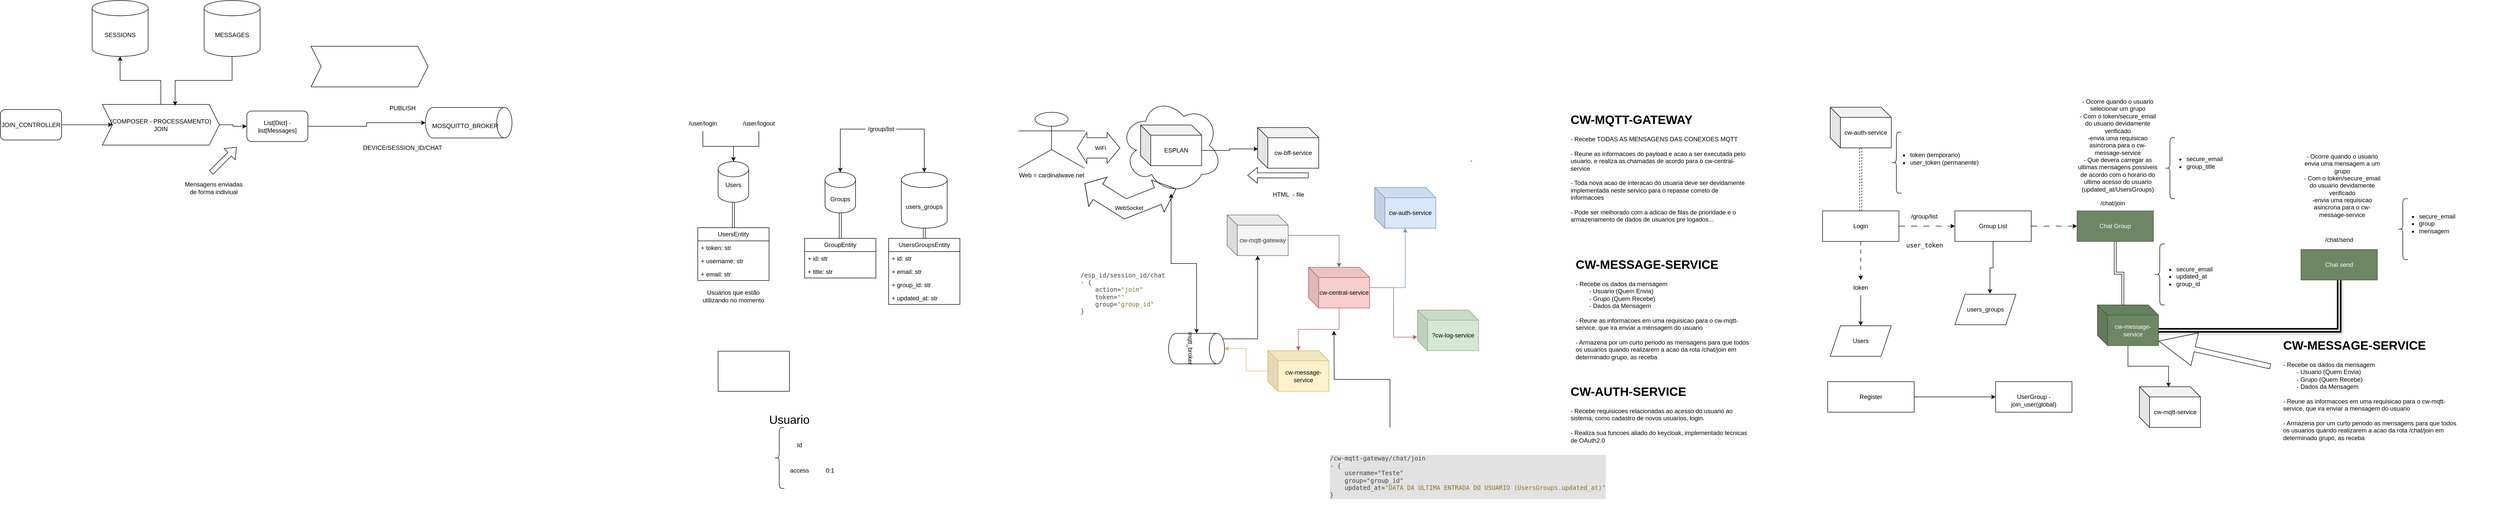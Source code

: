 <mxfile version="22.1.22" type="embed">
  <diagram name="Page-1" id="2X0-96u4QmUKPSBAWyLH">
    <mxGraphModel dx="3169" dy="335" grid="1" gridSize="10" guides="1" tooltips="1" connect="1" arrows="1" fold="1" page="1" pageScale="1" pageWidth="827" pageHeight="1169" math="0" shadow="0">
      <root>
        <mxCell id="0" />
        <mxCell id="1" parent="0" />
        <mxCell id="76" value="" style="ellipse;shape=cloud;whiteSpace=wrap;html=1;" parent="1" vertex="1">
          <mxGeometry x="1250" y="300" width="200" height="190" as="geometry" />
        </mxCell>
        <mxCell id="vWa0U6T1P3jZfGN8kKXu-6" style="edgeStyle=orthogonalEdgeStyle;rounded=0;orthogonalLoop=1;jettySize=auto;html=1;entryX=0.5;entryY=0;entryDx=0;entryDy=0;shape=link;" parent="1" source="vWa0U6T1P3jZfGN8kKXu-1" target="vWa0U6T1P3jZfGN8kKXu-2" edge="1">
          <mxGeometry relative="1" as="geometry" />
        </mxCell>
        <mxCell id="vWa0U6T1P3jZfGN8kKXu-1" value="Users&lt;div&gt;&lt;br&gt;&lt;/div&gt;" style="shape=cylinder3;whiteSpace=wrap;html=1;boundedLbl=1;backgroundOutline=1;size=15;" parent="1" vertex="1">
          <mxGeometry x="460" y="427" width="60" height="80" as="geometry" />
        </mxCell>
        <mxCell id="vWa0U6T1P3jZfGN8kKXu-2" value="UsersEntity" style="swimlane;fontStyle=0;childLayout=stackLayout;horizontal=1;startSize=26;fillColor=none;horizontalStack=0;resizeParent=1;resizeParentMax=0;resizeLast=0;collapsible=1;marginBottom=0;whiteSpace=wrap;html=1;" parent="1" vertex="1">
          <mxGeometry x="420" y="557" width="140" height="104" as="geometry" />
        </mxCell>
        <mxCell id="vWa0U6T1P3jZfGN8kKXu-3" value="+ token: str" style="text;strokeColor=none;fillColor=none;align=left;verticalAlign=top;spacingLeft=4;spacingRight=4;overflow=hidden;rotatable=0;points=[[0,0.5],[1,0.5]];portConstraint=eastwest;whiteSpace=wrap;html=1;" parent="vWa0U6T1P3jZfGN8kKXu-2" vertex="1">
          <mxGeometry y="26" width="140" height="26" as="geometry" />
        </mxCell>
        <mxCell id="vWa0U6T1P3jZfGN8kKXu-4" value="+ username: str" style="text;strokeColor=none;fillColor=none;align=left;verticalAlign=top;spacingLeft=4;spacingRight=4;overflow=hidden;rotatable=0;points=[[0,0.5],[1,0.5]];portConstraint=eastwest;whiteSpace=wrap;html=1;" parent="vWa0U6T1P3jZfGN8kKXu-2" vertex="1">
          <mxGeometry y="52" width="140" height="26" as="geometry" />
        </mxCell>
        <mxCell id="vWa0U6T1P3jZfGN8kKXu-5" value="+ email: str" style="text;strokeColor=none;fillColor=none;align=left;verticalAlign=top;spacingLeft=4;spacingRight=4;overflow=hidden;rotatable=0;points=[[0,0.5],[1,0.5]];portConstraint=eastwest;whiteSpace=wrap;html=1;" parent="vWa0U6T1P3jZfGN8kKXu-2" vertex="1">
          <mxGeometry y="78" width="140" height="26" as="geometry" />
        </mxCell>
        <mxCell id="vWa0U6T1P3jZfGN8kKXu-11" style="edgeStyle=orthogonalEdgeStyle;rounded=0;orthogonalLoop=1;jettySize=auto;html=1;entryX=0.5;entryY=0;entryDx=0;entryDy=0;shape=link;" parent="1" source="vWa0U6T1P3jZfGN8kKXu-12" target="vWa0U6T1P3jZfGN8kKXu-13" edge="1">
          <mxGeometry relative="1" as="geometry" />
        </mxCell>
        <mxCell id="vWa0U6T1P3jZfGN8kKXu-12" value="&lt;div&gt;Groups&lt;/div&gt;" style="shape=cylinder3;whiteSpace=wrap;html=1;boundedLbl=1;backgroundOutline=1;size=15;" parent="1" vertex="1">
          <mxGeometry x="670" y="448" width="60" height="80" as="geometry" />
        </mxCell>
        <mxCell id="vWa0U6T1P3jZfGN8kKXu-13" value="GroupEntity" style="swimlane;fontStyle=0;childLayout=stackLayout;horizontal=1;startSize=26;fillColor=none;horizontalStack=0;resizeParent=1;resizeParentMax=0;resizeLast=0;collapsible=1;marginBottom=0;whiteSpace=wrap;html=1;" parent="1" vertex="1">
          <mxGeometry x="630" y="578" width="140" height="78" as="geometry" />
        </mxCell>
        <mxCell id="vWa0U6T1P3jZfGN8kKXu-14" value="+ id: str" style="text;strokeColor=none;fillColor=none;align=left;verticalAlign=top;spacingLeft=4;spacingRight=4;overflow=hidden;rotatable=0;points=[[0,0.5],[1,0.5]];portConstraint=eastwest;whiteSpace=wrap;html=1;" parent="vWa0U6T1P3jZfGN8kKXu-13" vertex="1">
          <mxGeometry y="26" width="140" height="26" as="geometry" />
        </mxCell>
        <mxCell id="vWa0U6T1P3jZfGN8kKXu-15" value="+ title: str" style="text;strokeColor=none;fillColor=none;align=left;verticalAlign=top;spacingLeft=4;spacingRight=4;overflow=hidden;rotatable=0;points=[[0,0.5],[1,0.5]];portConstraint=eastwest;whiteSpace=wrap;html=1;" parent="vWa0U6T1P3jZfGN8kKXu-13" vertex="1">
          <mxGeometry y="52" width="140" height="26" as="geometry" />
        </mxCell>
        <mxCell id="vWa0U6T1P3jZfGN8kKXu-54" style="edgeStyle=orthogonalEdgeStyle;rounded=0;orthogonalLoop=1;jettySize=auto;html=1;dashed=1;dashPattern=12 12;" parent="1" source="vWa0U6T1P3jZfGN8kKXu-52" target="vWa0U6T1P3jZfGN8kKXu-53" edge="1">
          <mxGeometry relative="1" as="geometry">
            <Array as="points">
              <mxPoint x="2840" y="554" />
              <mxPoint x="2840" y="554" />
            </Array>
          </mxGeometry>
        </mxCell>
        <mxCell id="vWa0U6T1P3jZfGN8kKXu-60" style="edgeStyle=orthogonalEdgeStyle;rounded=0;orthogonalLoop=1;jettySize=auto;html=1;dashed=1;dashPattern=8 8;entryX=0.5;entryY=0;entryDx=0;entryDy=0;" parent="1" source="vWa0U6T1P3jZfGN8kKXu-52" target="vWa0U6T1P3jZfGN8kKXu-59" edge="1">
          <mxGeometry relative="1" as="geometry">
            <mxPoint x="2720" y="660" as="targetPoint" />
          </mxGeometry>
        </mxCell>
        <mxCell id="vWa0U6T1P3jZfGN8kKXu-67" style="edgeStyle=orthogonalEdgeStyle;rounded=0;orthogonalLoop=1;jettySize=auto;html=1;dashed=1;shape=link;" parent="1" source="vWa0U6T1P3jZfGN8kKXu-52" target="vWa0U6T1P3jZfGN8kKXu-66" edge="1">
          <mxGeometry relative="1" as="geometry" />
        </mxCell>
        <mxCell id="vWa0U6T1P3jZfGN8kKXu-52" value="Login" style="rounded=0;whiteSpace=wrap;html=1;" parent="1" vertex="1">
          <mxGeometry x="2630" y="524" width="150" height="60" as="geometry" />
        </mxCell>
        <mxCell id="vWa0U6T1P3jZfGN8kKXu-56" style="edgeStyle=orthogonalEdgeStyle;rounded=0;orthogonalLoop=1;jettySize=auto;html=1;dashed=1;dashPattern=12 12;" parent="1" source="vWa0U6T1P3jZfGN8kKXu-53" target="vWa0U6T1P3jZfGN8kKXu-55" edge="1">
          <mxGeometry relative="1" as="geometry" />
        </mxCell>
        <mxCell id="vWa0U6T1P3jZfGN8kKXu-53" value="Group List" style="rounded=0;whiteSpace=wrap;html=1;" parent="1" vertex="1">
          <mxGeometry x="2890" y="524" width="150" height="60" as="geometry" />
        </mxCell>
        <mxCell id="vWa0U6T1P3jZfGN8kKXu-55" value="Chat Group" style="rounded=0;whiteSpace=wrap;html=1;fillColor=#6d8764;fontColor=#ffffff;strokeColor=#3A5431;" parent="1" vertex="1">
          <mxGeometry x="3130" y="524" width="150" height="60" as="geometry" />
        </mxCell>
        <mxCell id="vWa0U6T1P3jZfGN8kKXu-88" style="edgeStyle=orthogonalEdgeStyle;rounded=0;orthogonalLoop=1;jettySize=auto;html=1;" parent="1" source="vWa0U6T1P3jZfGN8kKXu-59" target="vWa0U6T1P3jZfGN8kKXu-87" edge="1">
          <mxGeometry relative="1" as="geometry" />
        </mxCell>
        <mxCell id="vWa0U6T1P3jZfGN8kKXu-59" value="token" style="text;html=1;align=center;verticalAlign=middle;whiteSpace=wrap;rounded=0;" parent="1" vertex="1">
          <mxGeometry x="2665" y="660" width="80" height="30" as="geometry" />
        </mxCell>
        <mxCell id="vWa0U6T1P3jZfGN8kKXu-66" value="cw-auth-service" style="shape=cube;whiteSpace=wrap;html=1;boundedLbl=1;backgroundOutline=1;darkOpacity=0.05;darkOpacity2=0.1;" parent="1" vertex="1">
          <mxGeometry x="2645" y="320" width="120" height="80" as="geometry" />
        </mxCell>
        <mxCell id="vWa0U6T1P3jZfGN8kKXu-68" value="Usuários que estão utilizando no momento" style="text;html=1;align=center;verticalAlign=middle;whiteSpace=wrap;rounded=0;" parent="1" vertex="1">
          <mxGeometry x="420" y="677" width="140" height="30" as="geometry" />
        </mxCell>
        <mxCell id="vWa0U6T1P3jZfGN8kKXu-69" value="users_groups" style="shape=cylinder3;whiteSpace=wrap;html=1;boundedLbl=1;backgroundOutline=1;size=15;" parent="1" vertex="1">
          <mxGeometry x="820" y="448" width="90" height="110" as="geometry" />
        </mxCell>
        <mxCell id="vWa0U6T1P3jZfGN8kKXu-70" value="UsersGroupsEntity" style="swimlane;fontStyle=0;childLayout=stackLayout;horizontal=1;startSize=26;fillColor=none;horizontalStack=0;resizeParent=1;resizeParentMax=0;resizeLast=0;collapsible=1;marginBottom=0;whiteSpace=wrap;html=1;" parent="1" vertex="1">
          <mxGeometry x="795" y="578" width="140" height="130" as="geometry" />
        </mxCell>
        <mxCell id="vWa0U6T1P3jZfGN8kKXu-71" value="+ id: str" style="text;strokeColor=none;fillColor=none;align=left;verticalAlign=top;spacingLeft=4;spacingRight=4;overflow=hidden;rotatable=0;points=[[0,0.5],[1,0.5]];portConstraint=eastwest;whiteSpace=wrap;html=1;" parent="vWa0U6T1P3jZfGN8kKXu-70" vertex="1">
          <mxGeometry y="26" width="140" height="26" as="geometry" />
        </mxCell>
        <mxCell id="vWa0U6T1P3jZfGN8kKXu-72" value="+ email: str" style="text;strokeColor=none;fillColor=none;align=left;verticalAlign=top;spacingLeft=4;spacingRight=4;overflow=hidden;rotatable=0;points=[[0,0.5],[1,0.5]];portConstraint=eastwest;whiteSpace=wrap;html=1;" parent="vWa0U6T1P3jZfGN8kKXu-70" vertex="1">
          <mxGeometry y="52" width="140" height="26" as="geometry" />
        </mxCell>
        <mxCell id="vWa0U6T1P3jZfGN8kKXu-75" value="+ group_id: str" style="text;strokeColor=none;fillColor=none;align=left;verticalAlign=top;spacingLeft=4;spacingRight=4;overflow=hidden;rotatable=0;points=[[0,0.5],[1,0.5]];portConstraint=eastwest;whiteSpace=wrap;html=1;" parent="vWa0U6T1P3jZfGN8kKXu-70" vertex="1">
          <mxGeometry y="78" width="140" height="26" as="geometry" />
        </mxCell>
        <mxCell id="vWa0U6T1P3jZfGN8kKXu-76" value="+ updated_at: str" style="text;strokeColor=none;fillColor=none;align=left;verticalAlign=top;spacingLeft=4;spacingRight=4;overflow=hidden;rotatable=0;points=[[0,0.5],[1,0.5]];portConstraint=eastwest;whiteSpace=wrap;html=1;" parent="vWa0U6T1P3jZfGN8kKXu-70" vertex="1">
          <mxGeometry y="104" width="140" height="26" as="geometry" />
        </mxCell>
        <mxCell id="vWa0U6T1P3jZfGN8kKXu-73" style="edgeStyle=orthogonalEdgeStyle;rounded=0;orthogonalLoop=1;jettySize=auto;html=1;shape=link;" parent="1" source="vWa0U6T1P3jZfGN8kKXu-69" target="vWa0U6T1P3jZfGN8kKXu-70" edge="1">
          <mxGeometry relative="1" as="geometry">
            <mxPoint x="864.72" y="572" as="sourcePoint" />
            <mxPoint x="864.72" y="622" as="targetPoint" />
            <Array as="points" />
          </mxGeometry>
        </mxCell>
        <mxCell id="vWa0U6T1P3jZfGN8kKXu-79" style="edgeStyle=orthogonalEdgeStyle;rounded=0;orthogonalLoop=1;jettySize=auto;html=1;" parent="1" source="vWa0U6T1P3jZfGN8kKXu-77" target="vWa0U6T1P3jZfGN8kKXu-1" edge="1">
          <mxGeometry relative="1" as="geometry" />
        </mxCell>
        <mxCell id="vWa0U6T1P3jZfGN8kKXu-77" value="/user/login" style="text;html=1;align=center;verticalAlign=middle;whiteSpace=wrap;rounded=0;" parent="1" vertex="1">
          <mxGeometry x="400" y="337" width="60" height="30" as="geometry" />
        </mxCell>
        <mxCell id="vWa0U6T1P3jZfGN8kKXu-80" style="edgeStyle=orthogonalEdgeStyle;rounded=0;orthogonalLoop=1;jettySize=auto;html=1;" parent="1" source="vWa0U6T1P3jZfGN8kKXu-78" target="vWa0U6T1P3jZfGN8kKXu-1" edge="1">
          <mxGeometry relative="1" as="geometry" />
        </mxCell>
        <mxCell id="vWa0U6T1P3jZfGN8kKXu-78" value="/user/logout" style="text;html=1;align=center;verticalAlign=middle;whiteSpace=wrap;rounded=0;" parent="1" vertex="1">
          <mxGeometry x="510" y="337" width="60" height="30" as="geometry" />
        </mxCell>
        <mxCell id="vWa0U6T1P3jZfGN8kKXu-87" value="Users" style="shape=parallelogram;perimeter=parallelogramPerimeter;whiteSpace=wrap;html=1;fixedSize=1;" parent="1" vertex="1">
          <mxGeometry x="2645" y="750" width="120" height="60" as="geometry" />
        </mxCell>
        <mxCell id="vWa0U6T1P3jZfGN8kKXu-96" style="edgeStyle=orthogonalEdgeStyle;rounded=0;orthogonalLoop=1;jettySize=auto;html=1;strokeColor=none;startArrow=classic;startFill=1;endArrow=none;endFill=0;" parent="1" source="vWa0U6T1P3jZfGN8kKXu-89" target="vWa0U6T1P3jZfGN8kKXu-53" edge="1">
          <mxGeometry relative="1" as="geometry" />
        </mxCell>
        <mxCell id="vWa0U6T1P3jZfGN8kKXu-89" value="users_groups" style="shape=parallelogram;perimeter=parallelogramPerimeter;whiteSpace=wrap;html=1;fixedSize=1;" parent="1" vertex="1">
          <mxGeometry x="2890" y="688" width="120" height="60" as="geometry" />
        </mxCell>
        <mxCell id="37" style="edgeStyle=orthogonalEdgeStyle;rounded=0;orthogonalLoop=1;jettySize=auto;html=1;strokeColor=#000000;shape=link;shadow=1;strokeWidth=3;fillColor=#a20025;exitX=0;exitY=0;exitDx=120;exitDy=50;exitPerimeter=0;" parent="1" source="vWa0U6T1P3jZfGN8kKXu-94" target="35" edge="1">
          <mxGeometry relative="1" as="geometry">
            <mxPoint x="3510" y="749" as="sourcePoint" />
          </mxGeometry>
        </mxCell>
        <mxCell id="38" style="edgeStyle=orthogonalEdgeStyle;rounded=0;orthogonalLoop=1;jettySize=auto;html=1;entryX=0.477;entryY=0.007;entryDx=0;entryDy=0;entryPerimeter=0;" parent="1" source="vWa0U6T1P3jZfGN8kKXu-94" target="48" edge="1">
          <mxGeometry relative="1" as="geometry">
            <mxPoint x="3332.507" y="855" as="targetPoint" />
          </mxGeometry>
        </mxCell>
        <mxCell id="vWa0U6T1P3jZfGN8kKXu-94" value="cw-message-service" style="shape=cube;whiteSpace=wrap;html=1;boundedLbl=1;backgroundOutline=1;darkOpacity=0.05;darkOpacity2=0.1;fillColor=#6d8764;fontColor=#ffffff;strokeColor=#3A5431;" parent="1" vertex="1">
          <mxGeometry x="3170" y="709" width="120" height="80" as="geometry" />
        </mxCell>
        <mxCell id="vWa0U6T1P3jZfGN8kKXu-95" style="edgeStyle=orthogonalEdgeStyle;rounded=0;orthogonalLoop=1;jettySize=auto;html=1;entryX=0;entryY=0;entryDx=50.0;entryDy=0;entryPerimeter=0;shape=link;" parent="1" source="vWa0U6T1P3jZfGN8kKXu-55" target="vWa0U6T1P3jZfGN8kKXu-94" edge="1">
          <mxGeometry relative="1" as="geometry" />
        </mxCell>
        <mxCell id="vWa0U6T1P3jZfGN8kKXu-98" style="edgeStyle=orthogonalEdgeStyle;rounded=0;orthogonalLoop=1;jettySize=auto;html=1;entryX=0.574;entryY=-0.021;entryDx=0;entryDy=0;entryPerimeter=0;" parent="1" source="vWa0U6T1P3jZfGN8kKXu-53" target="vWa0U6T1P3jZfGN8kKXu-89" edge="1">
          <mxGeometry relative="1" as="geometry" />
        </mxCell>
        <mxCell id="vWa0U6T1P3jZfGN8kKXu-99" value="/group/list" style="text;html=1;align=center;verticalAlign=middle;whiteSpace=wrap;rounded=0;" parent="1" vertex="1">
          <mxGeometry x="2800" y="520" width="60" height="30" as="geometry" />
        </mxCell>
        <mxCell id="vWa0U6T1P3jZfGN8kKXu-100" value="/chat/join" style="text;html=1;align=center;verticalAlign=middle;whiteSpace=wrap;rounded=0;" parent="1" vertex="1">
          <mxGeometry x="3170" y="494" width="60" height="30" as="geometry" />
        </mxCell>
        <mxCell id="vWa0U6T1P3jZfGN8kKXu-104" style="edgeStyle=orthogonalEdgeStyle;rounded=0;orthogonalLoop=1;jettySize=auto;html=1;entryX=0.5;entryY=0;entryDx=0;entryDy=0;entryPerimeter=0;" parent="1" source="vWa0U6T1P3jZfGN8kKXu-105" target="vWa0U6T1P3jZfGN8kKXu-12" edge="1">
          <mxGeometry relative="1" as="geometry">
            <mxPoint x="780" y="428" as="targetPoint" />
          </mxGeometry>
        </mxCell>
        <mxCell id="vWa0U6T1P3jZfGN8kKXu-106" style="edgeStyle=orthogonalEdgeStyle;rounded=0;orthogonalLoop=1;jettySize=auto;html=1;" parent="1" source="vWa0U6T1P3jZfGN8kKXu-105" target="vWa0U6T1P3jZfGN8kKXu-69" edge="1">
          <mxGeometry relative="1" as="geometry" />
        </mxCell>
        <mxCell id="vWa0U6T1P3jZfGN8kKXu-105" value="/group/list" style="text;html=1;align=center;verticalAlign=middle;whiteSpace=wrap;rounded=0;" parent="1" vertex="1">
          <mxGeometry x="750" y="348" width="60" height="30" as="geometry" />
        </mxCell>
        <mxCell id="vWa0U6T1P3jZfGN8kKXu-110" value="" style="shape=curlyBracket;whiteSpace=wrap;html=1;rounded=1;labelPosition=left;verticalLabelPosition=middle;align=right;verticalAlign=middle;" parent="1" vertex="1">
          <mxGeometry x="2765" y="369" width="20" height="120" as="geometry" />
        </mxCell>
        <mxCell id="vWa0U6T1P3jZfGN8kKXu-111" value="&lt;ul&gt;&lt;li&gt;token (temporario)&lt;/li&gt;&lt;li&gt;user_token (permanente)&lt;/li&gt;&lt;/ul&gt;" style="text;strokeColor=none;fillColor=none;html=1;whiteSpace=wrap;verticalAlign=middle;overflow=hidden;" parent="1" vertex="1">
          <mxGeometry x="2760" y="380" width="200" height="81" as="geometry" />
        </mxCell>
        <mxCell id="vWa0U6T1P3jZfGN8kKXu-113" value="&lt;pre&gt;&lt;span style=&quot;font-weight: normal;&quot;&gt;&lt;font style=&quot;font-size: 12px;&quot;&gt;user_token&lt;/font&gt;&lt;/span&gt;&lt;/pre&gt;" style="text;strokeColor=none;fillColor=none;html=1;fontSize=24;fontStyle=1;verticalAlign=middle;align=center;rotation=0;" parent="1" vertex="1">
          <mxGeometry x="2770" y="566" width="120" height="44" as="geometry" />
        </mxCell>
        <mxCell id="32kXzzwJd7g3Jw-vZ3aj-2" style="edgeStyle=orthogonalEdgeStyle;rounded=0;orthogonalLoop=1;jettySize=auto;html=1;" parent="1" source="32kXzzwJd7g3Jw-vZ3aj-1" target="32kXzzwJd7g3Jw-vZ3aj-3" edge="1">
          <mxGeometry relative="1" as="geometry">
            <mxPoint x="2950" y="820" as="targetPoint" />
          </mxGeometry>
        </mxCell>
        <mxCell id="32kXzzwJd7g3Jw-vZ3aj-1" value="Register" style="rounded=0;whiteSpace=wrap;html=1;" parent="1" vertex="1">
          <mxGeometry x="2640" y="860" width="170" height="60" as="geometry" />
        </mxCell>
        <mxCell id="32kXzzwJd7g3Jw-vZ3aj-3" value="&lt;div&gt;&lt;br&gt;&lt;/div&gt;&lt;div&gt;UserGroup - join_user(global)&lt;/div&gt;" style="rounded=0;whiteSpace=wrap;html=1;" parent="1" vertex="1">
          <mxGeometry x="2970" y="860" width="150" height="60" as="geometry" />
        </mxCell>
        <mxCell id="26" value="" style="shape=curlyBracket;whiteSpace=wrap;html=1;rounded=1;labelPosition=left;verticalLabelPosition=middle;align=right;verticalAlign=middle;" parent="1" vertex="1">
          <mxGeometry x="3282.5" y="589" width="20" height="120" as="geometry" />
        </mxCell>
        <mxCell id="27" value="&lt;ul&gt;&lt;li&gt;secure_email&lt;/li&gt;&lt;li&gt;updated_at&lt;/li&gt;&lt;li&gt;group_id&lt;/li&gt;&lt;/ul&gt;" style="text;strokeColor=none;fillColor=none;html=1;whiteSpace=wrap;verticalAlign=middle;overflow=hidden;" parent="1" vertex="1">
          <mxGeometry x="3282.5" y="612" width="200" height="81" as="geometry" />
        </mxCell>
        <mxCell id="29" value="- Ocorre quando o usuario selecionar um grupo&lt;br&gt;- Com o token/secure_email do usuario devidamente verificado&lt;br&gt;-envia uma requisicao asincrona para o cw-message-service&lt;br&gt;- Que devera carregar as ultimas mensagens possiveis de acordo com o horario do ultimo acesso do usuario (updated_at/UsersGroups)" style="text;html=1;strokeColor=none;fillColor=none;align=center;verticalAlign=middle;whiteSpace=wrap;rounded=0;" parent="1" vertex="1">
          <mxGeometry x="3130" y="375" width="160" height="40" as="geometry" />
        </mxCell>
        <mxCell id="35" value="Chat send" style="rounded=0;whiteSpace=wrap;html=1;fillColor=#6d8764;fontColor=#ffffff;strokeColor=#3A5431;" parent="1" vertex="1">
          <mxGeometry x="3570" y="600" width="150" height="60" as="geometry" />
        </mxCell>
        <mxCell id="40" value="&lt;ul&gt;&lt;li&gt;secure_email&lt;/li&gt;&lt;li&gt;group_title&lt;/li&gt;&lt;/ul&gt;" style="text;strokeColor=none;fillColor=none;html=1;whiteSpace=wrap;verticalAlign=middle;overflow=hidden;" parent="1" vertex="1">
          <mxGeometry x="3302.5" y="388.5" width="200" height="81" as="geometry" />
        </mxCell>
        <mxCell id="41" value="" style="shape=curlyBracket;whiteSpace=wrap;html=1;rounded=1;labelPosition=left;verticalLabelPosition=middle;align=right;verticalAlign=middle;" parent="1" vertex="1">
          <mxGeometry x="3302.5" y="380" width="20" height="120" as="geometry" />
        </mxCell>
        <mxCell id="43" value="- Ocorre quando o usuario envia uma mensagem a um grupo&lt;br&gt;- Com o token/secure_email do usuario devidamente verificado&lt;br&gt;-envia uma requisicao asincrona para o cw-message-service&lt;br&gt;" style="text;html=1;strokeColor=none;fillColor=none;align=center;verticalAlign=middle;whiteSpace=wrap;rounded=0;" parent="1" vertex="1">
          <mxGeometry x="3571" y="454" width="160" height="40" as="geometry" />
        </mxCell>
        <mxCell id="44" value="/chat/send" style="text;html=1;align=center;verticalAlign=middle;whiteSpace=wrap;rounded=0;" parent="1" vertex="1">
          <mxGeometry x="3615" y="566" width="60" height="30" as="geometry" />
        </mxCell>
        <mxCell id="45" value="&lt;ul&gt;&lt;li&gt;secure_email&lt;/li&gt;&lt;li&gt;group&lt;/li&gt;&lt;li&gt;mensagem&lt;/li&gt;&lt;/ul&gt;" style="text;strokeColor=none;fillColor=none;html=1;whiteSpace=wrap;verticalAlign=middle;overflow=hidden;" parent="1" vertex="1">
          <mxGeometry x="3760" y="508.5" width="200" height="81" as="geometry" />
        </mxCell>
        <mxCell id="46" value="" style="shape=curlyBracket;whiteSpace=wrap;html=1;rounded=1;labelPosition=left;verticalLabelPosition=middle;align=right;verticalAlign=middle;" parent="1" vertex="1">
          <mxGeometry x="3760" y="500" width="20" height="120" as="geometry" />
        </mxCell>
        <mxCell id="48" value="cw-mqtt-service" style="shape=cube;whiteSpace=wrap;html=1;boundedLbl=1;backgroundOutline=1;darkOpacity=0.05;darkOpacity2=0.1;" parent="1" vertex="1">
          <mxGeometry x="3252.5" y="870" width="120" height="80" as="geometry" />
        </mxCell>
        <mxCell id="49" value="" style="shape=flexArrow;endArrow=classic;html=1;rounded=0;endWidth=54.783;endSize=23.826;" parent="1" edge="1">
          <mxGeometry width="50" height="50" relative="1" as="geometry">
            <mxPoint x="3510" y="830" as="sourcePoint" />
            <mxPoint x="3290" y="780" as="targetPoint" />
          </mxGeometry>
        </mxCell>
        <mxCell id="61" value="" style="shape=flexArrow;endArrow=classic;html=1;rounded=0;" parent="1" edge="1">
          <mxGeometry width="50" height="50" relative="1" as="geometry">
            <mxPoint x="1620" y="454.13" as="sourcePoint" />
            <mxPoint x="1500" y="454" as="targetPoint" />
          </mxGeometry>
        </mxCell>
        <mxCell id="65" value="" style="shape=flexArrow;endArrow=classic;html=1;rounded=0;startArrow=block;width=40;endSize=8.104;" parent="1" edge="1">
          <mxGeometry width="50" height="50" relative="1" as="geometry">
            <mxPoint x="1165" y="400" as="sourcePoint" />
            <mxPoint x="1250" y="400" as="targetPoint" />
          </mxGeometry>
        </mxCell>
        <mxCell id="81" value="WiFi" style="edgeLabel;html=1;align=center;verticalAlign=middle;resizable=0;points=[];" parent="65" vertex="1" connectable="0">
          <mxGeometry x="0.183" relative="1" as="geometry">
            <mxPoint x="-5" as="offset" />
          </mxGeometry>
        </mxCell>
        <mxCell id="67" value="ESPLAN" style="shape=cube;whiteSpace=wrap;html=1;boundedLbl=1;backgroundOutline=1;darkOpacity=0.05;darkOpacity2=0.1;" parent="1" vertex="1">
          <mxGeometry x="1290" y="355" width="120" height="80" as="geometry" />
        </mxCell>
        <mxCell id="68" value="cw-bff-service" style="shape=cube;whiteSpace=wrap;html=1;boundedLbl=1;backgroundOutline=1;darkOpacity=0.05;darkOpacity2=0.1;" parent="1" vertex="1">
          <mxGeometry x="1520" y="360" width="120" height="80" as="geometry" />
        </mxCell>
        <mxCell id="69" style="edgeStyle=orthogonalEdgeStyle;rounded=0;orthogonalLoop=1;jettySize=auto;html=1;entryX=0.008;entryY=0.525;entryDx=0;entryDy=0;entryPerimeter=0;exitX=0;exitY=0;exitDx=120.0;exitDy=50;exitPerimeter=0;" parent="1" source="67" target="68" edge="1">
          <mxGeometry relative="1" as="geometry" />
        </mxCell>
        <mxCell id="74" value="Web = cardinalwave.net" style="shape=umlActor;verticalLabelPosition=bottom;verticalAlign=top;html=1;outlineConnect=0;" parent="1" vertex="1">
          <mxGeometry x="1050" y="330" width="130" height="110" as="geometry" />
        </mxCell>
        <mxCell id="77" value="HTML&amp;nbsp; - file" style="text;html=1;strokeColor=none;fillColor=none;align=center;verticalAlign=middle;whiteSpace=wrap;rounded=0;" parent="1" vertex="1">
          <mxGeometry x="1530.5" y="477" width="99" height="30" as="geometry" />
        </mxCell>
        <mxCell id="79" value="" style="shape=flexArrow;endArrow=classic;html=1;rounded=0;endWidth=31.229;endSize=12.435;width=35.652;startArrow=block;startWidth=31.229;startSize=9.774;entryX=0.55;entryY=0.95;entryDx=0;entryDy=0;entryPerimeter=0;" parent="1" target="76" edge="1">
          <mxGeometry width="50" height="50" relative="1" as="geometry">
            <mxPoint x="1180" y="470" as="sourcePoint" />
            <mxPoint x="1370" y="530" as="targetPoint" />
            <Array as="points">
              <mxPoint x="1260" y="520" />
            </Array>
          </mxGeometry>
        </mxCell>
        <mxCell id="80" value="WebSocket" style="edgeLabel;html=1;align=center;verticalAlign=middle;resizable=0;points=[];" parent="79" vertex="1" connectable="0">
          <mxGeometry x="0.006" y="-1" relative="1" as="geometry">
            <mxPoint y="-1" as="offset" />
          </mxGeometry>
        </mxCell>
        <mxCell id="84" value="" style="edgeStyle=orthogonalEdgeStyle;rounded=0;orthogonalLoop=1;jettySize=auto;html=1;startArrow=classic;startFill=1;" parent="1" source="147" target="76" edge="1">
          <mxGeometry relative="1" as="geometry" />
        </mxCell>
        <mxCell id="89" style="edgeStyle=orthogonalEdgeStyle;rounded=0;orthogonalLoop=1;jettySize=auto;html=1;fillColor=#f5f5f5;strokeColor=#666666;" parent="1" source="82" target="85" edge="1">
          <mxGeometry relative="1" as="geometry" />
        </mxCell>
        <mxCell id="82" value="cw-mqtt-gateway" style="shape=cube;whiteSpace=wrap;html=1;boundedLbl=1;backgroundOutline=1;darkOpacity=0.05;darkOpacity2=0.1;fillColor=#f5f5f5;strokeColor=#666666;fontColor=#333333;" parent="1" vertex="1">
          <mxGeometry x="1460" y="532" width="120" height="80" as="geometry" />
        </mxCell>
        <mxCell id="90" style="edgeStyle=orthogonalEdgeStyle;rounded=0;orthogonalLoop=1;jettySize=auto;html=1;fillColor=#dae8fc;strokeColor=#6c8ebf;" parent="1" source="85" target="86" edge="1">
          <mxGeometry relative="1" as="geometry" />
        </mxCell>
        <mxCell id="91" style="edgeStyle=orthogonalEdgeStyle;rounded=0;orthogonalLoop=1;jettySize=auto;html=1;fillColor=#f8cecc;strokeColor=#b85450;" parent="1" source="85" target="87" edge="1">
          <mxGeometry relative="1" as="geometry" />
        </mxCell>
        <mxCell id="85" value="cw-central-service" style="shape=cube;whiteSpace=wrap;html=1;boundedLbl=1;backgroundOutline=1;darkOpacity=0.05;darkOpacity2=0.1;fillColor=#f8cecc;strokeColor=#b85450;" parent="1" vertex="1">
          <mxGeometry x="1620" y="635" width="120" height="80" as="geometry" />
        </mxCell>
        <mxCell id="86" value="cw-auth-service" style="shape=cube;whiteSpace=wrap;html=1;boundedLbl=1;backgroundOutline=1;darkOpacity=0.05;darkOpacity2=0.1;fillColor=#dae8fc;strokeColor=#6c8ebf;" parent="1" vertex="1">
          <mxGeometry x="1750" y="478" width="120" height="80" as="geometry" />
        </mxCell>
        <mxCell id="87" value="cw-message-service&lt;br&gt;" style="shape=cube;whiteSpace=wrap;html=1;boundedLbl=1;backgroundOutline=1;darkOpacity=0.05;darkOpacity2=0.1;fillColor=#fff2cc;strokeColor=#d6b656;" parent="1" vertex="1">
          <mxGeometry x="1540" y="799" width="120" height="80" as="geometry" />
        </mxCell>
        <mxCell id="88" value="?cw-log-service" style="shape=cube;whiteSpace=wrap;html=1;boundedLbl=1;backgroundOutline=1;darkOpacity=0.05;darkOpacity2=0.1;fillColor=#d5e8d4;strokeColor=#82b366;" parent="1" vertex="1">
          <mxGeometry x="1834" y="719" width="120" height="80" as="geometry" />
        </mxCell>
        <mxCell id="92" style="edgeStyle=orthogonalEdgeStyle;rounded=0;orthogonalLoop=1;jettySize=auto;html=1;fillColor=#fff2cc;strokeColor=#d6b656;" parent="1" source="87" target="147" edge="1">
          <mxGeometry relative="1" as="geometry">
            <mxPoint x="1490" y="690" as="targetPoint" />
          </mxGeometry>
        </mxCell>
        <mxCell id="94" style="edgeStyle=orthogonalEdgeStyle;rounded=0;orthogonalLoop=1;jettySize=auto;html=1;entryX=-0.004;entryY=0.667;entryDx=0;entryDy=0;entryPerimeter=0;strokeColor=#b85450;fillColor=#f8cecc;" parent="1" source="85" target="88" edge="1">
          <mxGeometry relative="1" as="geometry" />
        </mxCell>
        <mxCell id="95" value="-" style="text;html=1;strokeColor=none;fillColor=none;align=center;verticalAlign=middle;whiteSpace=wrap;rounded=0;" parent="1" vertex="1">
          <mxGeometry x="1910" y="410" width="60" height="30" as="geometry" />
        </mxCell>
        <mxCell id="96" value="&lt;h1&gt;CW-MESSAGE-SERVICE&lt;/h1&gt;&lt;div&gt;- Recebe os dados da mensagem&amp;nbsp;&lt;/div&gt;&lt;div&gt;&lt;span style=&quot;white-space: pre;&quot;&gt;&#x9;&lt;/span&gt;- Usuario (Quem Envia)&lt;br&gt;&lt;/div&gt;&lt;div&gt;&lt;span style=&quot;white-space: pre;&quot;&gt;&#x9;&lt;/span&gt;- Grupo (Quem Recebe)&lt;/div&gt;&lt;div&gt;&lt;span style=&quot;white-space: pre;&quot;&gt;&#x9;&lt;/span&gt;- Dados da Mensagem&lt;br&gt;&lt;/div&gt;&lt;div&gt;&lt;br&gt;&lt;/div&gt;&lt;div&gt;- Reune as informacoes em uma requisicao para o cw-mqtt-service, que ira enviar a mensagem do usuario&lt;/div&gt;&lt;div&gt;&lt;br&gt;&lt;/div&gt;&lt;div&gt;- Armazena por um curto periodo as mensagens para que todos os usuarios quando realizarem a acao da rota /chat/join em determinado grupo, as receba&lt;/div&gt;" style="text;html=1;strokeColor=none;fillColor=none;spacing=5;spacingTop=-20;whiteSpace=wrap;overflow=hidden;rounded=0;" parent="1" vertex="1">
          <mxGeometry x="3530" y="769" width="360" height="231" as="geometry" />
        </mxCell>
        <mxCell id="99" value="&lt;h1&gt;CW-MESSAGE-SERVICE&lt;/h1&gt;&lt;div&gt;- Recebe os dados da mensagem&amp;nbsp;&lt;/div&gt;&lt;div&gt;&lt;span style=&quot;white-space: pre;&quot;&gt;&#x9;&lt;/span&gt;- Usuario (Quem Envia)&lt;br&gt;&lt;/div&gt;&lt;div&gt;&lt;span style=&quot;white-space: pre;&quot;&gt;&#x9;&lt;/span&gt;- Grupo (Quem Recebe)&lt;/div&gt;&lt;div&gt;&lt;span style=&quot;white-space: pre;&quot;&gt;&#x9;&lt;/span&gt;- Dados da Mensagem&lt;br&gt;&lt;/div&gt;&lt;div&gt;&lt;br&gt;&lt;/div&gt;&lt;div&gt;- Reune as informacoes em uma requisicao para o cw-mqtt-service, que ira enviar a mensagem do usuario&lt;/div&gt;&lt;div&gt;&lt;br&gt;&lt;/div&gt;&lt;div&gt;- Armazena por um curto periodo as mensagens para que todos os usuarios quando realizarem a acao da rota /chat/join em determinado grupo, as receba&lt;/div&gt;" style="text;html=1;strokeColor=none;fillColor=none;spacing=5;spacingTop=-20;whiteSpace=wrap;overflow=hidden;rounded=0;" parent="1" vertex="1">
          <mxGeometry x="2140" y="610" width="360" height="231" as="geometry" />
        </mxCell>
        <mxCell id="100" value="&lt;h1&gt;CW-MQTT-GATEWAY&lt;/h1&gt;&lt;div&gt;- Recebe TODAS AS MENSAGENS DAS CONEXOES MQTT&lt;/div&gt;&lt;div&gt;&lt;br&gt;&lt;/div&gt;&lt;div&gt;- Reune as informacoes do payload e acao a ser executada pelo usuario, e realiza as chamadas de acordo para o cw-central-service&lt;/div&gt;&lt;div&gt;&lt;br&gt;&lt;/div&gt;&lt;div&gt;- Toda nova acao de interacao do usuaria deve ser devidamente implementada neste servico para o repasse correto de informacoes&amp;nbsp;&lt;/div&gt;&lt;div&gt;&lt;br&gt;&lt;/div&gt;&lt;div&gt;- Pode ser melhorado com a adicao de filas de prioridade e o armazenamento de dados de usuarios pre logados...&lt;/div&gt;&lt;div&gt;&lt;br&gt;&lt;/div&gt;" style="text;html=1;strokeColor=none;fillColor=none;spacing=5;spacingTop=-20;whiteSpace=wrap;overflow=hidden;rounded=0;" parent="1" vertex="1">
          <mxGeometry x="2130" y="324.5" width="360" height="231" as="geometry" />
        </mxCell>
        <mxCell id="101" value="&lt;h1&gt;CW-AUTH-SERVICE&lt;/h1&gt;&lt;div&gt;- Recebe requisicoes relacionadas ao acesso do usuario ao sistema, como cadastro de novos usuarios, login.&lt;/div&gt;&lt;div&gt;&lt;br&gt;&lt;/div&gt;&lt;div&gt;- Realiza sua funcoes aliado do keycloak, implementado tecnicas de OAuth2.0&lt;/div&gt;&lt;div&gt;&lt;br&gt;&lt;/div&gt;" style="text;html=1;strokeColor=none;fillColor=none;spacing=5;spacingTop=-20;whiteSpace=wrap;overflow=hidden;rounded=0;" parent="1" vertex="1">
          <mxGeometry x="2130" y="860" width="360" height="231" as="geometry" />
        </mxCell>
        <mxCell id="103" style="edgeStyle=orthogonalEdgeStyle;rounded=0;orthogonalLoop=1;jettySize=auto;html=1;exitX=0.179;exitY=0.204;exitDx=0;exitDy=0;exitPerimeter=0;" parent="1" source="147" target="82" edge="1">
          <mxGeometry relative="1" as="geometry" />
        </mxCell>
        <mxCell id="102" value="&lt;br&gt;&lt;pre style=&quot;border-color: var(--border-color); color: rgb(62, 63, 63); font-size: 12px; font-style: normal; font-variant-ligatures: normal; font-variant-caps: normal; font-weight: 400; letter-spacing: normal; orphans: 2; text-indent: 0px; text-transform: none; widows: 2; word-spacing: 0px; -webkit-text-stroke-width: 0px; text-decoration-thickness: initial; text-decoration-style: initial; text-decoration-color: initial; font-family: &amp;quot;JetBrains Mono&amp;quot;, monospace;&quot;&gt;/esp_id/session_id/chat&lt;br style=&quot;border-color: var(--border-color);&quot;&gt;- {&lt;br style=&quot;border-color: var(--border-color);&quot;&gt;    action=&lt;span style=&quot;border-color: var(--border-color); color: rgb(131, 115, 31);&quot;&gt;&quot;join&quot;&lt;br style=&quot;border-color: var(--border-color);&quot;&gt;&lt;/span&gt;&lt;span style=&quot;border-color: var(--border-color); color: rgb(131, 115, 31);&quot;&gt;    &lt;/span&gt;token=&lt;span style=&quot;border-color: var(--border-color); color: rgb(131, 115, 31);&quot;&gt;&quot;&quot;&lt;br style=&quot;border-color: var(--border-color);&quot;&gt;&lt;/span&gt;&lt;span style=&quot;border-color: var(--border-color); color: rgb(131, 115, 31);&quot;&gt;    &lt;/span&gt;group=&lt;span style=&quot;border-color: var(--border-color); color: rgb(131, 115, 31);&quot;&gt;&quot;group_id&quot;&lt;br style=&quot;border-color: var(--border-color);&quot;&gt;&lt;/span&gt;}   &lt;/pre&gt;" style="text;html=1;strokeColor=none;fillColor=none;align=left;verticalAlign=middle;whiteSpace=wrap;rounded=0;" parent="1" vertex="1">
          <mxGeometry x="1170" y="547" width="240" height="263" as="geometry" />
        </mxCell>
        <mxCell id="105" style="edgeStyle=orthogonalEdgeStyle;rounded=0;orthogonalLoop=1;jettySize=auto;html=1;" parent="1" source="104" edge="1">
          <mxGeometry relative="1" as="geometry">
            <mxPoint x="1670" y="760" as="targetPoint" />
          </mxGeometry>
        </mxCell>
        <mxCell id="104" value="&lt;div style=&quot;background-color:#e2e2e2;color:#3e3f3f&quot;&gt;&lt;pre style=&quot;font-family:&#39;JetBrains Mono&#39;,monospace;font-size:9,8pt;&quot;&gt;&lt;pre style=&quot;border-color: var(--border-color); font-family: &amp;quot;JetBrains Mono&amp;quot;, monospace;&quot;&gt;/cw-mqtt-gateway/chat/join&lt;br style=&quot;border-color: var(--border-color);&quot;&gt;- {&lt;br style=&quot;border-color: var(--border-color);&quot;&gt;    username=&quot;Teste&quot;&lt;br style=&quot;border-color: var(--border-color);&quot;&gt;    group=&quot;group_id&quot;&lt;br style=&quot;border-color: var(--border-color);&quot;&gt;&lt;span style=&quot;border-color: var(--border-color); color: rgb(131, 115, 31);&quot;&gt;    &lt;/span&gt;updated_at=&lt;span style=&quot;border-color: var(--border-color); color: rgb(131, 115, 31);&quot;&gt;&quot;DATA DA ULTIMA ENTRADA DO USUARIO (UsersGroups.updated_at)&quot;&lt;br style=&quot;border-color: var(--border-color);&quot;&gt;&lt;/span&gt;}&lt;/pre&gt;&lt;/pre&gt;&lt;/div&gt;" style="text;html=1;strokeColor=none;fillColor=none;align=left;verticalAlign=middle;whiteSpace=wrap;rounded=0;" parent="1" vertex="1">
          <mxGeometry x="1660" y="950" width="240" height="193" as="geometry" />
        </mxCell>
        <mxCell id="110" value="Usuario" style="text;html=1;strokeColor=none;fillColor=none;align=center;verticalAlign=middle;whiteSpace=wrap;rounded=0;strokeWidth=7;fontSize=23;" parent="1" vertex="1">
          <mxGeometry x="570" y="920" width="60" height="30" as="geometry" />
        </mxCell>
        <mxCell id="113" value="" style="shape=curlyBracket;whiteSpace=wrap;html=1;rounded=1;labelPosition=left;verticalLabelPosition=middle;align=right;verticalAlign=middle;" parent="1" vertex="1">
          <mxGeometry x="570" y="950" width="20" height="120" as="geometry" />
        </mxCell>
        <mxCell id="114" value="Id" style="text;html=1;strokeColor=none;fillColor=none;align=center;verticalAlign=middle;whiteSpace=wrap;rounded=0;" parent="1" vertex="1">
          <mxGeometry x="590" y="970" width="60" height="30" as="geometry" />
        </mxCell>
        <mxCell id="115" value="access" style="text;html=1;strokeColor=none;fillColor=none;align=center;verticalAlign=middle;whiteSpace=wrap;rounded=0;" parent="1" vertex="1">
          <mxGeometry x="590" y="1020" width="60" height="30" as="geometry" />
        </mxCell>
        <mxCell id="116" value="0:1" style="text;html=1;strokeColor=none;fillColor=none;align=center;verticalAlign=middle;whiteSpace=wrap;rounded=0;" parent="1" vertex="1">
          <mxGeometry x="650" y="1020" width="60" height="30" as="geometry" />
        </mxCell>
        <mxCell id="117" value="" style="rounded=0;whiteSpace=wrap;html=1;" parent="1" vertex="1">
          <mxGeometry x="460" y="800" width="140" height="79" as="geometry" />
        </mxCell>
        <mxCell id="130" style="edgeStyle=orthogonalEdgeStyle;rounded=0;orthogonalLoop=1;jettySize=auto;html=1;entryX=0;entryY=0.5;entryDx=0;entryDy=0;" parent="1" source="118" target="129" edge="1">
          <mxGeometry relative="1" as="geometry" />
        </mxCell>
        <mxCell id="118" value="JOIN_CONTROLLER" style="rounded=1;whiteSpace=wrap;html=1;" parent="1" vertex="1">
          <mxGeometry x="-950" y="324.5" width="120" height="60" as="geometry" />
        </mxCell>
        <mxCell id="124" value="SESSIONS" style="shape=cylinder3;whiteSpace=wrap;html=1;boundedLbl=1;backgroundOutline=1;size=15;" parent="1" vertex="1">
          <mxGeometry x="-770" y="110" width="110" height="110" as="geometry" />
        </mxCell>
        <mxCell id="126" value="MESSAGES" style="shape=cylinder3;whiteSpace=wrap;html=1;boundedLbl=1;backgroundOutline=1;size=15;" parent="1" vertex="1">
          <mxGeometry x="-550" y="110" width="110" height="110" as="geometry" />
        </mxCell>
        <mxCell id="136" style="edgeStyle=orthogonalEdgeStyle;rounded=0;orthogonalLoop=1;jettySize=auto;html=1;" parent="1" source="129" target="144" edge="1">
          <mxGeometry relative="1" as="geometry">
            <mxPoint x="-426" y="354.5" as="targetPoint" />
          </mxGeometry>
        </mxCell>
        <mxCell id="129" value="(COMPOSER - PROCESSAMENTO)&lt;br style=&quot;border-color: var(--border-color);&quot;&gt;JOIN" style="shape=step;perimeter=stepPerimeter;whiteSpace=wrap;html=1;fixedSize=1;" parent="1" vertex="1">
          <mxGeometry x="-750" y="314.5" width="230" height="80" as="geometry" />
        </mxCell>
        <mxCell id="132" style="edgeStyle=orthogonalEdgeStyle;rounded=0;orthogonalLoop=1;jettySize=auto;html=1;entryX=0.622;entryY=0.031;entryDx=0;entryDy=0;entryPerimeter=0;" parent="1" source="126" target="129" edge="1">
          <mxGeometry relative="1" as="geometry">
            <mxPoint x="-550" y="304.5" as="targetPoint" />
          </mxGeometry>
        </mxCell>
        <mxCell id="133" style="edgeStyle=orthogonalEdgeStyle;rounded=0;orthogonalLoop=1;jettySize=auto;html=1;entryX=0.5;entryY=1;entryDx=0;entryDy=0;entryPerimeter=0;" parent="1" source="129" target="124" edge="1">
          <mxGeometry relative="1" as="geometry" />
        </mxCell>
        <mxCell id="134" value="&lt;br&gt;" style="shape=cylinder3;whiteSpace=wrap;html=1;boundedLbl=1;backgroundOutline=1;size=15;rotation=90;" parent="1" vertex="1">
          <mxGeometry x="-60" y="265.5" width="60" height="170" as="geometry" />
        </mxCell>
        <mxCell id="135" value="MOSQUITTO_BROKER" style="text;html=1;strokeColor=none;fillColor=none;align=center;verticalAlign=middle;whiteSpace=wrap;rounded=0;" parent="1" vertex="1">
          <mxGeometry x="-60" y="342" width="46" height="30" as="geometry" />
        </mxCell>
        <mxCell id="137" style="edgeStyle=orthogonalEdgeStyle;rounded=0;orthogonalLoop=1;jettySize=auto;html=1;exitX=0.5;exitY=1;exitDx=0;exitDy=0;" parent="1" source="135" target="135" edge="1">
          <mxGeometry relative="1" as="geometry" />
        </mxCell>
        <mxCell id="138" value="PUBLISH" style="text;html=1;strokeColor=none;fillColor=none;align=center;verticalAlign=middle;whiteSpace=wrap;rounded=0;" parent="1" vertex="1">
          <mxGeometry x="-190" y="307" width="60" height="30" as="geometry" />
        </mxCell>
        <mxCell id="139" value="DEVICE/SESSION_ID/CHAT" style="text;html=1;strokeColor=none;fillColor=none;align=center;verticalAlign=middle;whiteSpace=wrap;rounded=0;" parent="1" vertex="1">
          <mxGeometry x="-190" y="384.5" width="60" height="30" as="geometry" />
        </mxCell>
        <mxCell id="140" value="" style="shape=flexArrow;endArrow=classic;html=1;rounded=0;" parent="1" edge="1">
          <mxGeometry width="50" height="50" relative="1" as="geometry">
            <mxPoint x="-536" y="448.5" as="sourcePoint" />
            <mxPoint x="-486" y="398.5" as="targetPoint" />
          </mxGeometry>
        </mxCell>
        <mxCell id="143" value="Mensagens enviadas de forma indiviual" style="text;html=1;strokeColor=none;fillColor=none;align=center;verticalAlign=middle;whiteSpace=wrap;rounded=0;" parent="1" vertex="1">
          <mxGeometry x="-596" y="464" width="130" height="30" as="geometry" />
        </mxCell>
        <mxCell id="144" value="List[Dict] - list[Messages]" style="rounded=1;whiteSpace=wrap;html=1;" parent="1" vertex="1">
          <mxGeometry x="-466" y="327.5" width="120" height="60" as="geometry" />
        </mxCell>
        <mxCell id="145" style="edgeStyle=orthogonalEdgeStyle;rounded=0;orthogonalLoop=1;jettySize=auto;html=1;entryX=0.5;entryY=1;entryDx=0;entryDy=0;entryPerimeter=0;" parent="1" source="144" target="134" edge="1">
          <mxGeometry relative="1" as="geometry">
            <mxPoint x="-131" y="354.5" as="targetPoint" />
          </mxGeometry>
        </mxCell>
        <mxCell id="146" value="" style="shape=step;perimeter=stepPerimeter;whiteSpace=wrap;html=1;fixedSize=1;" parent="1" vertex="1">
          <mxGeometry x="-340" y="200" width="230" height="80" as="geometry" />
        </mxCell>
        <mxCell id="147" value="mqtt_broker" style="shape=cylinder3;whiteSpace=wrap;html=1;boundedLbl=1;backgroundOutline=1;size=15;rotation=90;" vertex="1" parent="1">
          <mxGeometry x="1370" y="740" width="60" height="110" as="geometry" />
        </mxCell>
      </root>
    </mxGraphModel>
  </diagram>
</mxfile>
